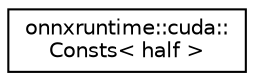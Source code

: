 digraph "Graphical Class Hierarchy"
{
  edge [fontname="Helvetica",fontsize="10",labelfontname="Helvetica",labelfontsize="10"];
  node [fontname="Helvetica",fontsize="10",shape=record];
  rankdir="LR";
  Node0 [label="onnxruntime::cuda::\lConsts\< half \>",height=0.2,width=0.4,color="black", fillcolor="white", style="filled",URL="$structonnxruntime_1_1cuda_1_1Consts_3_01half_01_4.html"];
}
